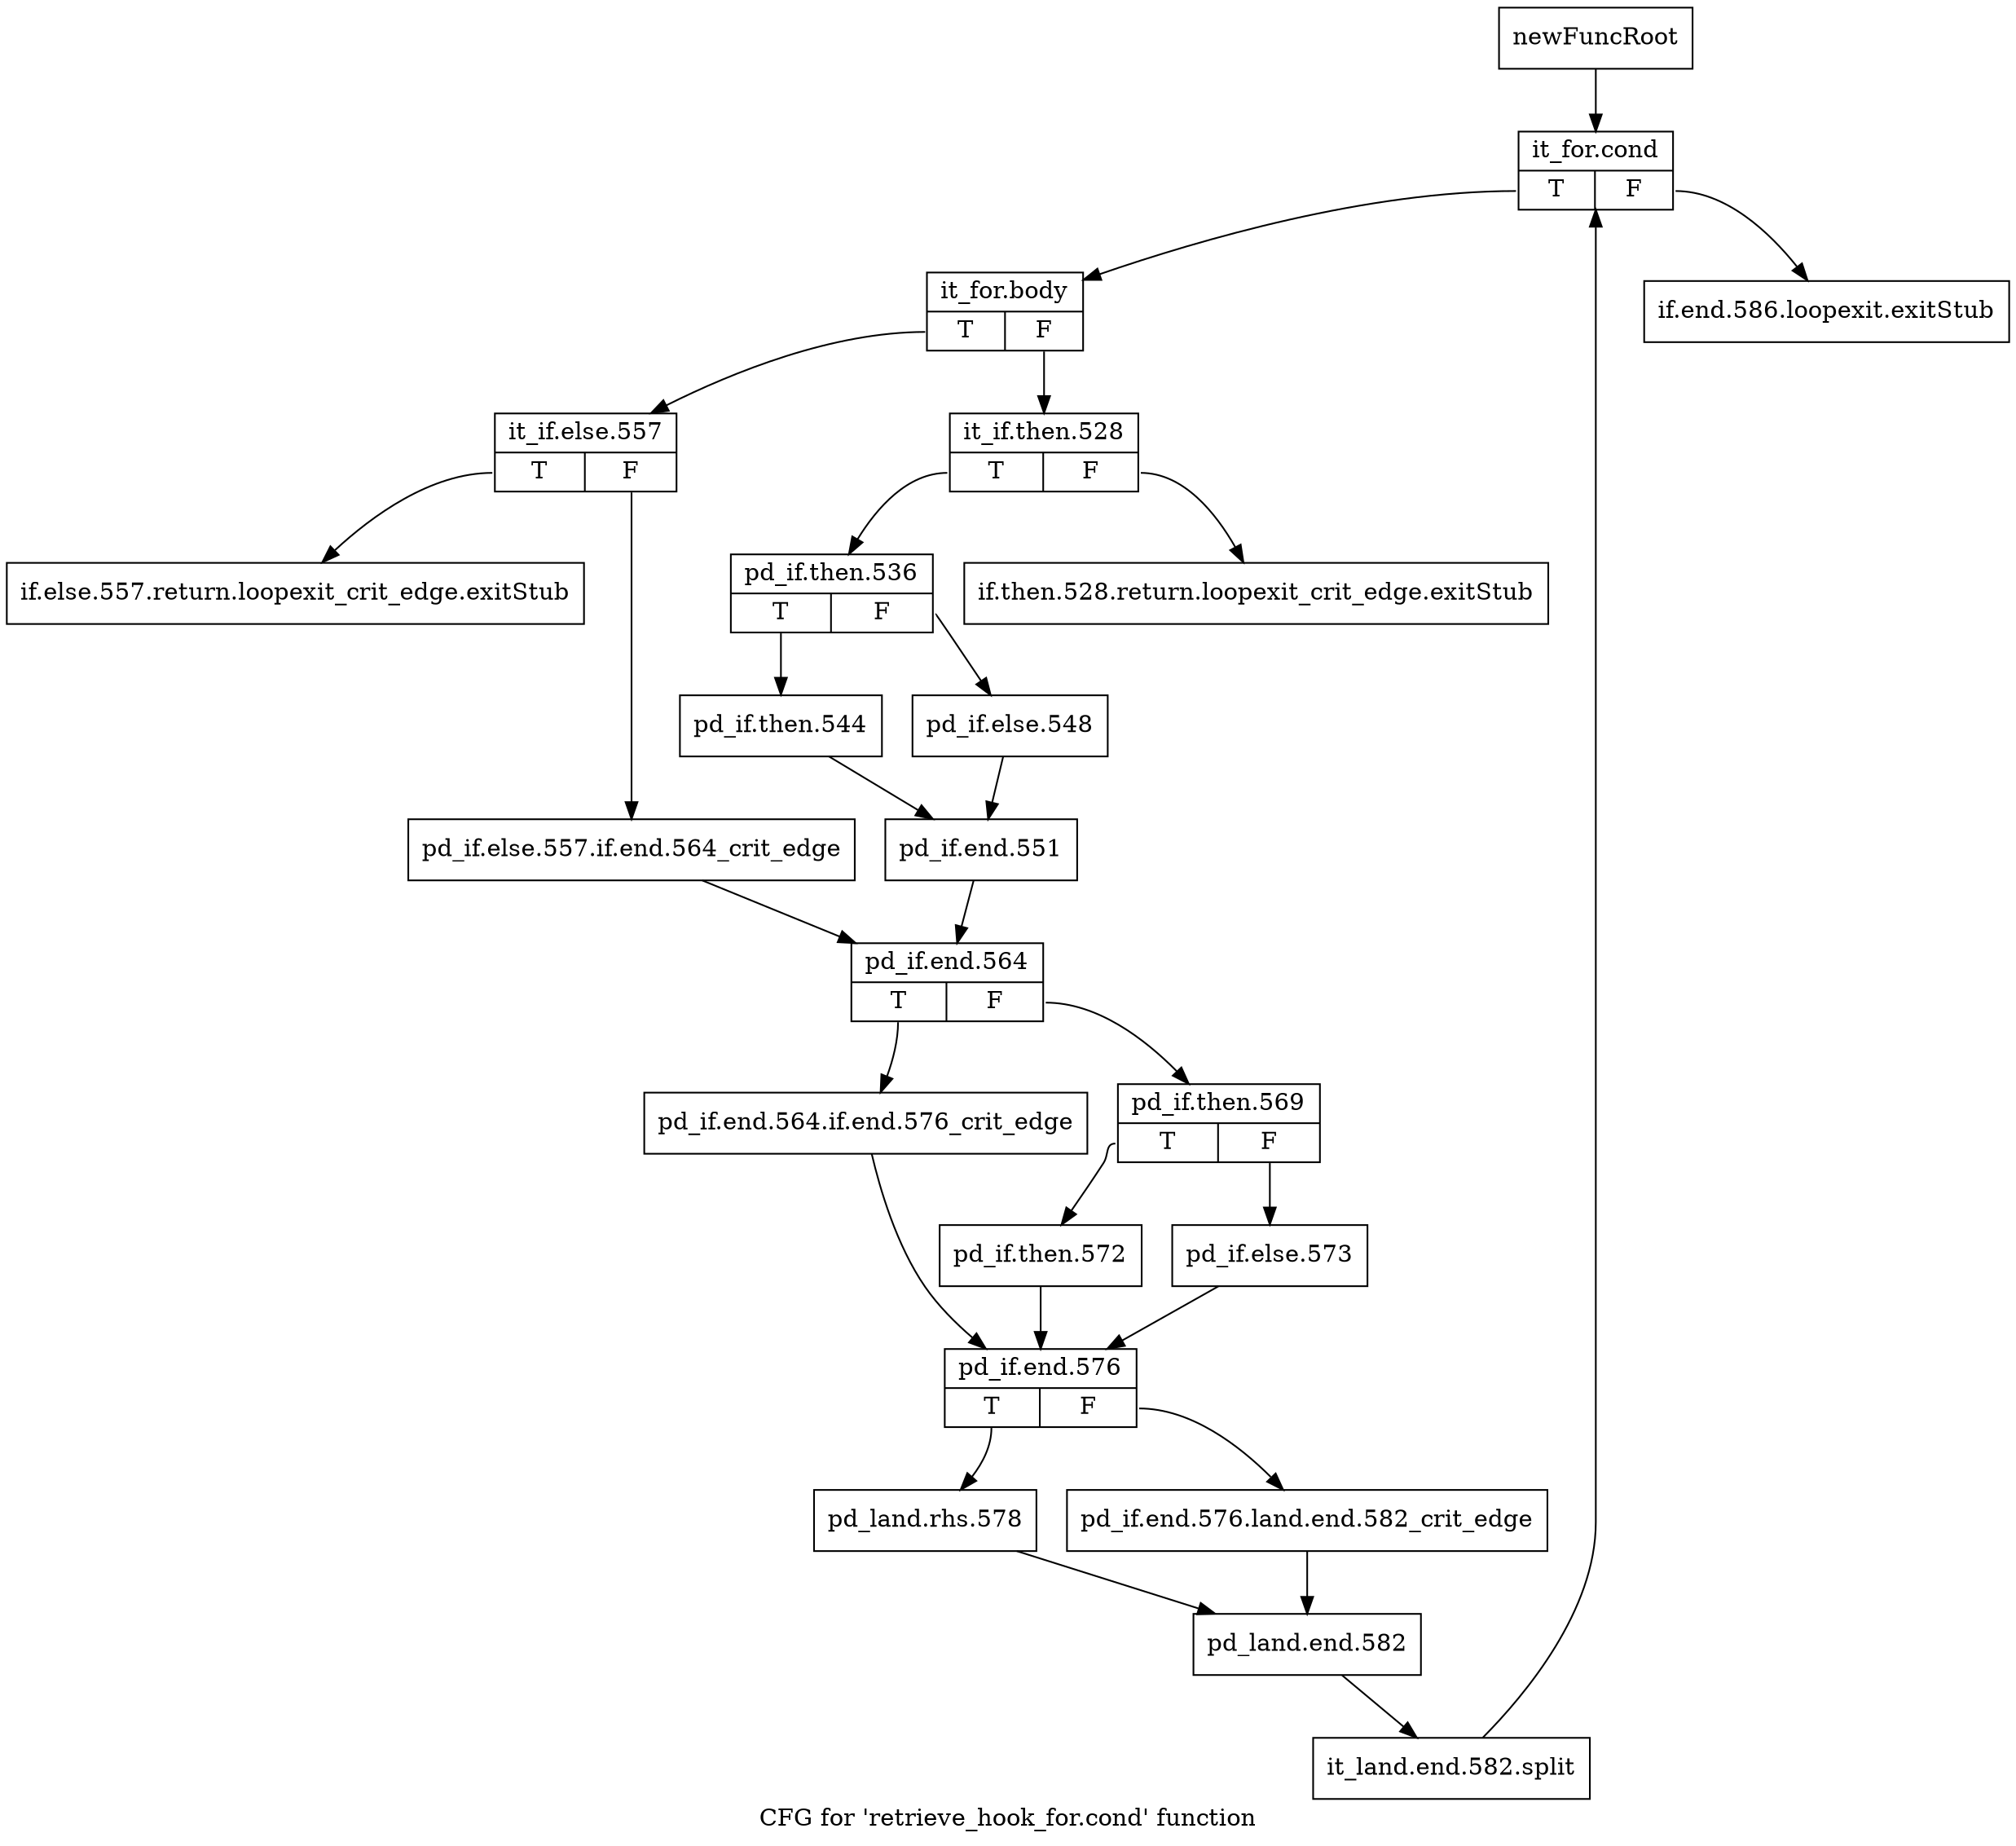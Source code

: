 digraph "CFG for 'retrieve_hook_for.cond' function" {
	label="CFG for 'retrieve_hook_for.cond' function";

	Node0x58c3640 [shape=record,label="{newFuncRoot}"];
	Node0x58c3640 -> Node0x58c3780;
	Node0x58c3690 [shape=record,label="{if.end.586.loopexit.exitStub}"];
	Node0x58c36e0 [shape=record,label="{if.then.528.return.loopexit_crit_edge.exitStub}"];
	Node0x58c3730 [shape=record,label="{if.else.557.return.loopexit_crit_edge.exitStub}"];
	Node0x58c3780 [shape=record,label="{it_for.cond|{<s0>T|<s1>F}}"];
	Node0x58c3780:s0 -> Node0x58c37d0;
	Node0x58c3780:s1 -> Node0x58c3690;
	Node0x58c37d0 [shape=record,label="{it_for.body|{<s0>T|<s1>F}}"];
	Node0x58c37d0:s0 -> Node0x58c4b10;
	Node0x58c37d0:s1 -> Node0x58c3820;
	Node0x58c3820 [shape=record,label="{it_if.then.528|{<s0>T|<s1>F}}"];
	Node0x58c3820:s0 -> Node0x58c49d0;
	Node0x58c3820:s1 -> Node0x58c36e0;
	Node0x58c49d0 [shape=record,label="{pd_if.then.536|{<s0>T|<s1>F}}"];
	Node0x58c49d0:s0 -> Node0x58c4a70;
	Node0x58c49d0:s1 -> Node0x58c4a20;
	Node0x58c4a20 [shape=record,label="{pd_if.else.548}"];
	Node0x58c4a20 -> Node0x58c4ac0;
	Node0x58c4a70 [shape=record,label="{pd_if.then.544}"];
	Node0x58c4a70 -> Node0x58c4ac0;
	Node0x58c4ac0 [shape=record,label="{pd_if.end.551}"];
	Node0x58c4ac0 -> Node0x58c4bb0;
	Node0x58c4b10 [shape=record,label="{it_if.else.557|{<s0>T|<s1>F}}"];
	Node0x58c4b10:s0 -> Node0x58c3730;
	Node0x58c4b10:s1 -> Node0x58c4b60;
	Node0x58c4b60 [shape=record,label="{pd_if.else.557.if.end.564_crit_edge}"];
	Node0x58c4b60 -> Node0x58c4bb0;
	Node0x58c4bb0 [shape=record,label="{pd_if.end.564|{<s0>T|<s1>F}}"];
	Node0x58c4bb0:s0 -> Node0x58c4cf0;
	Node0x58c4bb0:s1 -> Node0x58c4c00;
	Node0x58c4c00 [shape=record,label="{pd_if.then.569|{<s0>T|<s1>F}}"];
	Node0x58c4c00:s0 -> Node0x58c4ca0;
	Node0x58c4c00:s1 -> Node0x58c4c50;
	Node0x58c4c50 [shape=record,label="{pd_if.else.573}"];
	Node0x58c4c50 -> Node0x58c4d40;
	Node0x58c4ca0 [shape=record,label="{pd_if.then.572}"];
	Node0x58c4ca0 -> Node0x58c4d40;
	Node0x58c4cf0 [shape=record,label="{pd_if.end.564.if.end.576_crit_edge}"];
	Node0x58c4cf0 -> Node0x58c4d40;
	Node0x58c4d40 [shape=record,label="{pd_if.end.576|{<s0>T|<s1>F}}"];
	Node0x58c4d40:s0 -> Node0x58c4de0;
	Node0x58c4d40:s1 -> Node0x58c4d90;
	Node0x58c4d90 [shape=record,label="{pd_if.end.576.land.end.582_crit_edge}"];
	Node0x58c4d90 -> Node0x58c4e30;
	Node0x58c4de0 [shape=record,label="{pd_land.rhs.578}"];
	Node0x58c4de0 -> Node0x58c4e30;
	Node0x58c4e30 [shape=record,label="{pd_land.end.582}"];
	Node0x58c4e30 -> Node0x6eb2dd0;
	Node0x6eb2dd0 [shape=record,label="{it_land.end.582.split}"];
	Node0x6eb2dd0 -> Node0x58c3780;
}

